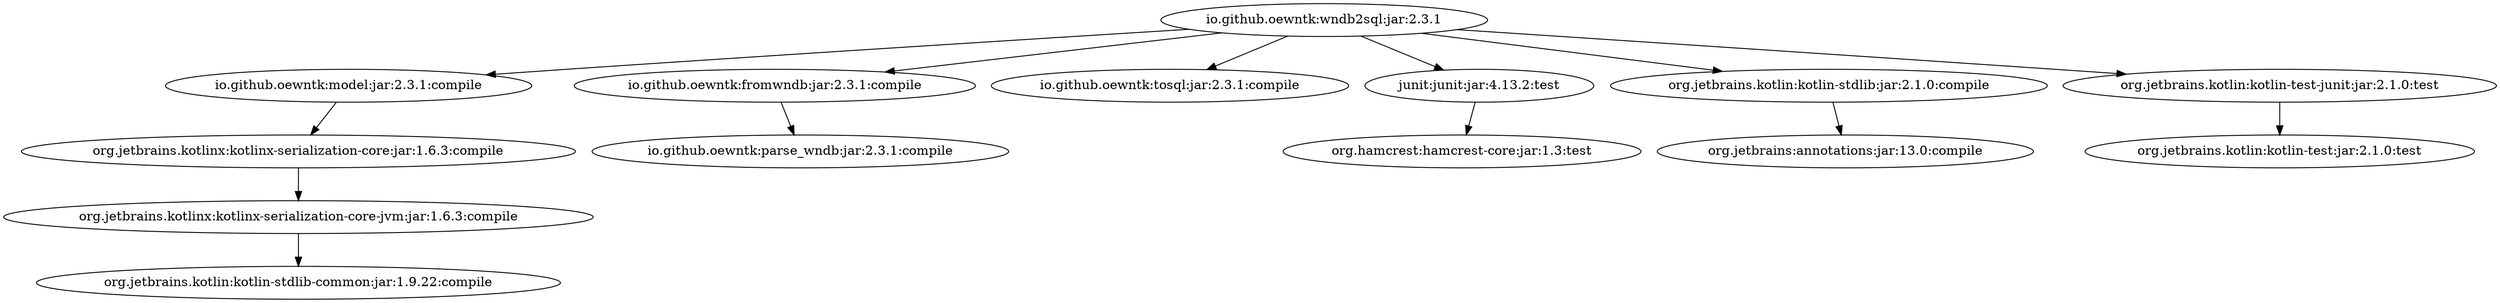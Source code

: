 digraph "io.github.oewntk:wndb2sql:jar:2.3.1" { 
	"io.github.oewntk:wndb2sql:jar:2.3.1" -> "io.github.oewntk:model:jar:2.3.1:compile" ; 
	"io.github.oewntk:wndb2sql:jar:2.3.1" -> "io.github.oewntk:fromwndb:jar:2.3.1:compile" ; 
	"io.github.oewntk:wndb2sql:jar:2.3.1" -> "io.github.oewntk:tosql:jar:2.3.1:compile" ; 
	"io.github.oewntk:wndb2sql:jar:2.3.1" -> "junit:junit:jar:4.13.2:test" ; 
	"io.github.oewntk:wndb2sql:jar:2.3.1" -> "org.jetbrains.kotlin:kotlin-stdlib:jar:2.1.0:compile" ; 
	"io.github.oewntk:wndb2sql:jar:2.3.1" -> "org.jetbrains.kotlin:kotlin-test-junit:jar:2.1.0:test" ; 
	"io.github.oewntk:model:jar:2.3.1:compile" -> "org.jetbrains.kotlinx:kotlinx-serialization-core:jar:1.6.3:compile" ; 
	"org.jetbrains.kotlinx:kotlinx-serialization-core:jar:1.6.3:compile" -> "org.jetbrains.kotlinx:kotlinx-serialization-core-jvm:jar:1.6.3:compile" ; 
	"org.jetbrains.kotlinx:kotlinx-serialization-core-jvm:jar:1.6.3:compile" -> "org.jetbrains.kotlin:kotlin-stdlib-common:jar:1.9.22:compile" ; 
	"io.github.oewntk:fromwndb:jar:2.3.1:compile" -> "io.github.oewntk:parse_wndb:jar:2.3.1:compile" ; 
	"junit:junit:jar:4.13.2:test" -> "org.hamcrest:hamcrest-core:jar:1.3:test" ; 
	"org.jetbrains.kotlin:kotlin-stdlib:jar:2.1.0:compile" -> "org.jetbrains:annotations:jar:13.0:compile" ; 
	"org.jetbrains.kotlin:kotlin-test-junit:jar:2.1.0:test" -> "org.jetbrains.kotlin:kotlin-test:jar:2.1.0:test" ; 
 } 